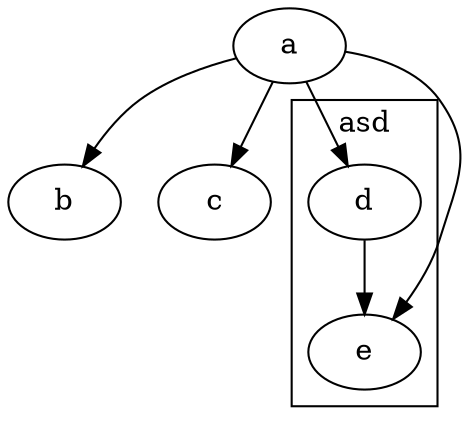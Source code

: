 /*This file is to describe how a podman container is created and which namespace involved.*/
digraph {
    a -> b;
    a -> c;
    a->{d,e};
    subgraph cluster_bc{
        label="asd";
        d -> e;
    }
}

